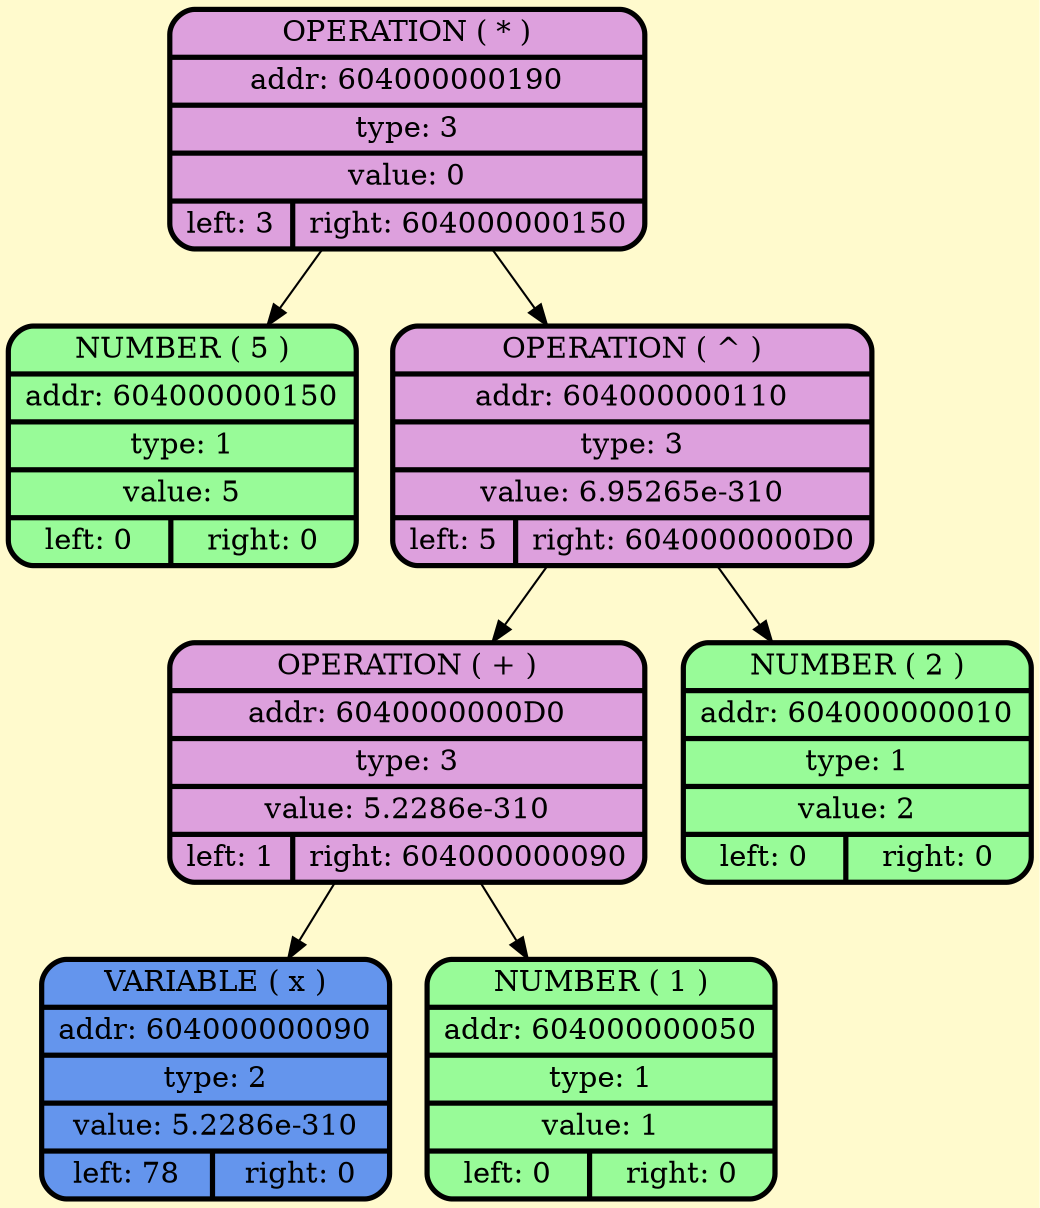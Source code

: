 digraph G {
    node [style=filled, fontcolor=darkblue, fillcolor=peachpuff, color="#252A34", penwidth=2.5];
    bgcolor="lemonchiffon";

node_0x604000000190 [shape=Mrecord; style = filled; fillcolor=plum; color = "#000000"; fontcolor = "#000000";label=" {OPERATION ( * ) | addr: 604000000190 | type: 3 | value: 0 | {left: 3 | right: 604000000150}} "];
    node_0x604000000150 [shape=Mrecord; style = filled; fillcolor = palegreen; color = "#000000"; fontcolor = "#000000";  label="  {NUMBER ( 5 )| addr: 604000000150 | type: 1| value: 5 | {left: 0 | right: 0}} "];
node_0x604000000110 [shape=Mrecord; style = filled; fillcolor=plum; color = "#000000"; fontcolor = "#000000";label=" {OPERATION ( ^ ) | addr: 604000000110 | type: 3 | value: 6.95265e-310 | {left: 5 | right: 6040000000D0}} "];
node_0x6040000000d0 [shape=Mrecord; style = filled; fillcolor=plum; color = "#000000"; fontcolor = "#000000";label=" {OPERATION ( + ) | addr: 6040000000D0 | type: 3 | value: 5.2286e-310 | {left: 1 | right: 604000000090}} "];
    node_0x604000000090 [shape=Mrecord; style = filled; fillcolor = cornflowerblue; color = "#000000"; fontcolor = "#000000";  label="  {VARIABLE ( x )| addr: 604000000090 | type: 2| value: 5.2286e-310 | {left: 78 | right: 0}} "];
    node_0x604000000050 [shape=Mrecord; style = filled; fillcolor = palegreen; color = "#000000"; fontcolor = "#000000";  label="  {NUMBER ( 1 )| addr: 604000000050 | type: 1| value: 1 | {left: 0 | right: 0}} "];
    node_0x604000000010 [shape=Mrecord; style = filled; fillcolor = palegreen; color = "#000000"; fontcolor = "#000000";  label="  {NUMBER ( 2 )| addr: 604000000010 | type: 1| value: 2 | {left: 0 | right: 0}} "];
    node_0x604000000190 -> node_0x604000000150;
    node_0x604000000190 -> node_0x604000000110;
    node_0x604000000110 -> node_0x6040000000d0;
    node_0x6040000000d0 -> node_0x604000000090;
    node_0x6040000000d0 -> node_0x604000000050;
    node_0x604000000110 -> node_0x604000000010;
}
